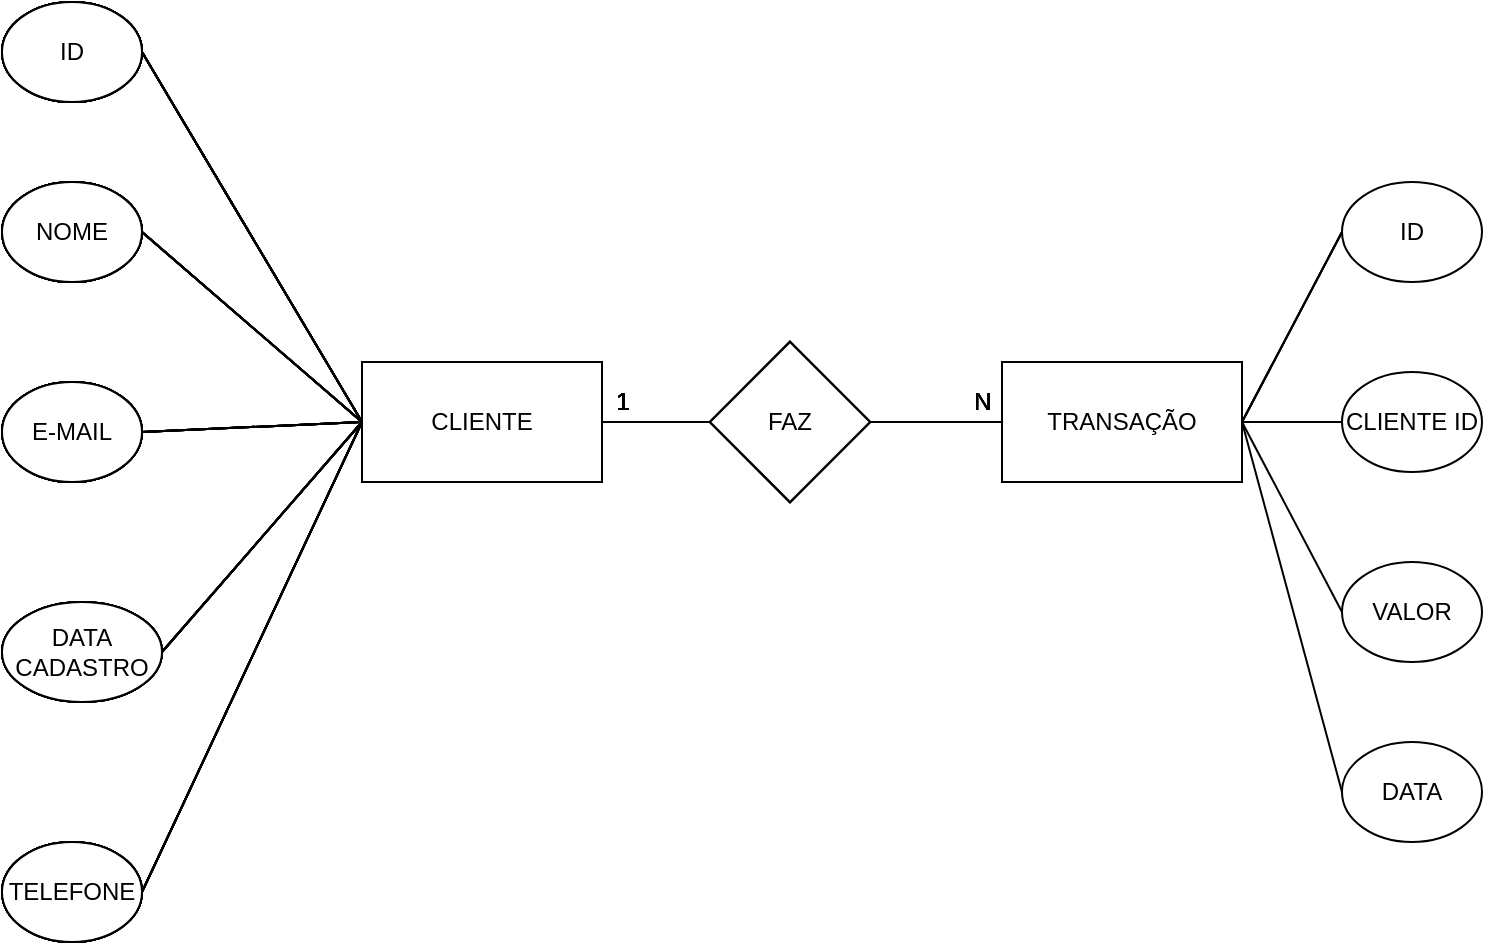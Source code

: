 <mxfile version="16.6.1" type="github">
  <diagram id="RtEZbq_EE42DHRf2AX0F" name="Page-1">
    <mxGraphModel dx="1157" dy="643" grid="1" gridSize="10" guides="1" tooltips="1" connect="1" arrows="1" fold="1" page="1" pageScale="1" pageWidth="827" pageHeight="1169" math="0" shadow="0">
      <root>
        <mxCell id="0" />
        <mxCell id="1" parent="0" />
        <mxCell id="gs70F_TzRpDO0qf4TgTC-1" value="CLIENTE" style="rounded=0;whiteSpace=wrap;html=1;" parent="1" vertex="1">
          <mxGeometry x="224" y="450" width="120" height="60" as="geometry" />
        </mxCell>
        <mxCell id="gs70F_TzRpDO0qf4TgTC-2" value="FAZ" style="rhombus;whiteSpace=wrap;html=1;" parent="1" vertex="1">
          <mxGeometry x="398" y="440" width="80" height="80" as="geometry" />
        </mxCell>
        <mxCell id="gs70F_TzRpDO0qf4TgTC-3" value="TRANSAÇÃO" style="rounded=0;whiteSpace=wrap;html=1;" parent="1" vertex="1">
          <mxGeometry x="544" y="450" width="120" height="60" as="geometry" />
        </mxCell>
        <mxCell id="gs70F_TzRpDO0qf4TgTC-4" value="ID" style="ellipse;whiteSpace=wrap;html=1;" parent="1" vertex="1">
          <mxGeometry x="44" y="270" width="70" height="50" as="geometry" />
        </mxCell>
        <mxCell id="rISgOMHyKzgCzV1_aeJC-1" value="NOME" style="ellipse;whiteSpace=wrap;html=1;" vertex="1" parent="1">
          <mxGeometry x="44" y="360" width="70" height="50" as="geometry" />
        </mxCell>
        <mxCell id="rISgOMHyKzgCzV1_aeJC-2" value="E-MAIL" style="ellipse;whiteSpace=wrap;html=1;" vertex="1" parent="1">
          <mxGeometry x="44" y="460" width="70" height="50" as="geometry" />
        </mxCell>
        <mxCell id="rISgOMHyKzgCzV1_aeJC-3" value="DATA CADASTRO" style="ellipse;whiteSpace=wrap;html=1;" vertex="1" parent="1">
          <mxGeometry x="44" y="570" width="80" height="50" as="geometry" />
        </mxCell>
        <mxCell id="rISgOMHyKzgCzV1_aeJC-4" value="TELEFONE" style="ellipse;whiteSpace=wrap;html=1;" vertex="1" parent="1">
          <mxGeometry x="44" y="690" width="70" height="50" as="geometry" />
        </mxCell>
        <mxCell id="rISgOMHyKzgCzV1_aeJC-5" value="ID" style="ellipse;whiteSpace=wrap;html=1;" vertex="1" parent="1">
          <mxGeometry x="714" y="360" width="70" height="50" as="geometry" />
        </mxCell>
        <mxCell id="rISgOMHyKzgCzV1_aeJC-6" value="CLIENTE ID" style="ellipse;whiteSpace=wrap;html=1;" vertex="1" parent="1">
          <mxGeometry x="714" y="455" width="70" height="50" as="geometry" />
        </mxCell>
        <mxCell id="rISgOMHyKzgCzV1_aeJC-7" value="VALOR" style="ellipse;whiteSpace=wrap;html=1;" vertex="1" parent="1">
          <mxGeometry x="714" y="550" width="70" height="50" as="geometry" />
        </mxCell>
        <mxCell id="rISgOMHyKzgCzV1_aeJC-8" value="DATA" style="ellipse;whiteSpace=wrap;html=1;" vertex="1" parent="1">
          <mxGeometry x="714" y="640" width="70" height="50" as="geometry" />
        </mxCell>
        <mxCell id="rISgOMHyKzgCzV1_aeJC-9" value="" style="endArrow=none;html=1;rounded=0;entryX=0;entryY=0.5;entryDx=0;entryDy=0;exitX=1;exitY=0.5;exitDx=0;exitDy=0;" edge="1" parent="1" source="gs70F_TzRpDO0qf4TgTC-4" target="gs70F_TzRpDO0qf4TgTC-1">
          <mxGeometry width="50" height="50" relative="1" as="geometry">
            <mxPoint x="174" y="400" as="sourcePoint" />
            <mxPoint x="224" y="350" as="targetPoint" />
          </mxGeometry>
        </mxCell>
        <mxCell id="rISgOMHyKzgCzV1_aeJC-10" value="" style="endArrow=none;html=1;rounded=0;exitX=1;exitY=0.5;exitDx=0;exitDy=0;" edge="1" parent="1" source="rISgOMHyKzgCzV1_aeJC-3">
          <mxGeometry width="50" height="50" relative="1" as="geometry">
            <mxPoint x="174" y="530" as="sourcePoint" />
            <mxPoint x="224" y="480" as="targetPoint" />
          </mxGeometry>
        </mxCell>
        <mxCell id="rISgOMHyKzgCzV1_aeJC-11" value="" style="endArrow=none;html=1;rounded=0;exitX=1;exitY=0.5;exitDx=0;exitDy=0;" edge="1" parent="1" source="rISgOMHyKzgCzV1_aeJC-4">
          <mxGeometry width="50" height="50" relative="1" as="geometry">
            <mxPoint x="174" y="530" as="sourcePoint" />
            <mxPoint x="224" y="480" as="targetPoint" />
          </mxGeometry>
        </mxCell>
        <mxCell id="rISgOMHyKzgCzV1_aeJC-12" value="" style="endArrow=none;html=1;rounded=0;exitX=1;exitY=0.5;exitDx=0;exitDy=0;entryX=0;entryY=0.5;entryDx=0;entryDy=0;" edge="1" parent="1" source="gs70F_TzRpDO0qf4TgTC-1" target="gs70F_TzRpDO0qf4TgTC-2">
          <mxGeometry width="50" height="50" relative="1" as="geometry">
            <mxPoint x="374" y="580" as="sourcePoint" />
            <mxPoint x="424" y="530" as="targetPoint" />
          </mxGeometry>
        </mxCell>
        <mxCell id="rISgOMHyKzgCzV1_aeJC-13" value="" style="endArrow=none;html=1;rounded=0;exitX=1;exitY=0.5;exitDx=0;exitDy=0;" edge="1" parent="1" source="rISgOMHyKzgCzV1_aeJC-1">
          <mxGeometry width="50" height="50" relative="1" as="geometry">
            <mxPoint x="124" y="450" as="sourcePoint" />
            <mxPoint x="224" y="480" as="targetPoint" />
          </mxGeometry>
        </mxCell>
        <mxCell id="rISgOMHyKzgCzV1_aeJC-14" value="" style="endArrow=none;html=1;rounded=0;exitX=1;exitY=0.5;exitDx=0;exitDy=0;" edge="1" parent="1" source="rISgOMHyKzgCzV1_aeJC-2">
          <mxGeometry width="50" height="50" relative="1" as="geometry">
            <mxPoint x="124" y="520" as="sourcePoint" />
            <mxPoint x="224" y="480" as="targetPoint" />
          </mxGeometry>
        </mxCell>
        <mxCell id="rISgOMHyKzgCzV1_aeJC-15" value="" style="endArrow=none;html=1;rounded=0;entryX=0;entryY=0.5;entryDx=0;entryDy=0;" edge="1" parent="1" source="gs70F_TzRpDO0qf4TgTC-2" target="gs70F_TzRpDO0qf4TgTC-3">
          <mxGeometry width="50" height="50" relative="1" as="geometry">
            <mxPoint x="478" y="570" as="sourcePoint" />
            <mxPoint x="528" y="520" as="targetPoint" />
          </mxGeometry>
        </mxCell>
        <mxCell id="rISgOMHyKzgCzV1_aeJC-16" value="" style="endArrow=none;html=1;rounded=0;entryX=0;entryY=0.5;entryDx=0;entryDy=0;exitX=1;exitY=0.5;exitDx=0;exitDy=0;" edge="1" parent="1" source="gs70F_TzRpDO0qf4TgTC-3" target="rISgOMHyKzgCzV1_aeJC-7">
          <mxGeometry width="50" height="50" relative="1" as="geometry">
            <mxPoint x="624" y="600" as="sourcePoint" />
            <mxPoint x="674" y="550" as="targetPoint" />
          </mxGeometry>
        </mxCell>
        <mxCell id="rISgOMHyKzgCzV1_aeJC-17" value="" style="endArrow=none;html=1;rounded=0;entryX=0;entryY=0.5;entryDx=0;entryDy=0;exitX=1;exitY=0.5;exitDx=0;exitDy=0;" edge="1" parent="1" source="gs70F_TzRpDO0qf4TgTC-3" target="rISgOMHyKzgCzV1_aeJC-8">
          <mxGeometry width="50" height="50" relative="1" as="geometry">
            <mxPoint x="614" y="610" as="sourcePoint" />
            <mxPoint x="664" y="560" as="targetPoint" />
          </mxGeometry>
        </mxCell>
        <mxCell id="rISgOMHyKzgCzV1_aeJC-18" value="" style="endArrow=none;html=1;rounded=0;entryX=0;entryY=0.5;entryDx=0;entryDy=0;" edge="1" parent="1" target="rISgOMHyKzgCzV1_aeJC-5">
          <mxGeometry width="50" height="50" relative="1" as="geometry">
            <mxPoint x="664" y="480" as="sourcePoint" />
            <mxPoint x="694" y="380" as="targetPoint" />
          </mxGeometry>
        </mxCell>
        <mxCell id="rISgOMHyKzgCzV1_aeJC-19" value="" style="endArrow=none;html=1;rounded=0;entryX=0;entryY=0.5;entryDx=0;entryDy=0;exitX=1;exitY=0.5;exitDx=0;exitDy=0;" edge="1" parent="1" source="gs70F_TzRpDO0qf4TgTC-3" target="rISgOMHyKzgCzV1_aeJC-6">
          <mxGeometry width="50" height="50" relative="1" as="geometry">
            <mxPoint x="594" y="610" as="sourcePoint" />
            <mxPoint x="644" y="560" as="targetPoint" />
          </mxGeometry>
        </mxCell>
        <mxCell id="rISgOMHyKzgCzV1_aeJC-20" value="1" style="text;html=1;align=center;verticalAlign=middle;resizable=0;points=[];autosize=1;strokeColor=none;fillColor=none;" vertex="1" parent="1">
          <mxGeometry x="344" y="460" width="20" height="20" as="geometry" />
        </mxCell>
        <mxCell id="rISgOMHyKzgCzV1_aeJC-21" value="N" style="text;html=1;align=center;verticalAlign=middle;resizable=0;points=[];autosize=1;strokeColor=none;fillColor=none;" vertex="1" parent="1">
          <mxGeometry x="524" y="460" width="20" height="20" as="geometry" />
        </mxCell>
        <mxCell id="rISgOMHyKzgCzV1_aeJC-22" value="ID" style="ellipse;whiteSpace=wrap;html=1;" vertex="1" parent="1">
          <mxGeometry x="44" y="270" width="70" height="50" as="geometry" />
        </mxCell>
        <mxCell id="rISgOMHyKzgCzV1_aeJC-23" value="" style="endArrow=none;html=1;rounded=0;entryX=0;entryY=0.5;entryDx=0;entryDy=0;exitX=1;exitY=0.5;exitDx=0;exitDy=0;" edge="1" source="rISgOMHyKzgCzV1_aeJC-22" parent="1">
          <mxGeometry width="50" height="50" relative="1" as="geometry">
            <mxPoint x="174" y="400" as="sourcePoint" />
            <mxPoint x="224" y="480" as="targetPoint" />
          </mxGeometry>
        </mxCell>
        <mxCell id="rISgOMHyKzgCzV1_aeJC-24" value="ID" style="ellipse;whiteSpace=wrap;html=1;" vertex="1" parent="1">
          <mxGeometry x="44" y="270" width="70" height="50" as="geometry" />
        </mxCell>
        <mxCell id="rISgOMHyKzgCzV1_aeJC-25" value="" style="endArrow=none;html=1;rounded=0;entryX=0;entryY=0.5;entryDx=0;entryDy=0;exitX=1;exitY=0.5;exitDx=0;exitDy=0;" edge="1" source="rISgOMHyKzgCzV1_aeJC-24" parent="1">
          <mxGeometry width="50" height="50" relative="1" as="geometry">
            <mxPoint x="174" y="400" as="sourcePoint" />
            <mxPoint x="224" y="480" as="targetPoint" />
          </mxGeometry>
        </mxCell>
        <mxCell id="rISgOMHyKzgCzV1_aeJC-26" value="E-MAIL" style="ellipse;whiteSpace=wrap;html=1;" vertex="1" parent="1">
          <mxGeometry x="44" y="460" width="70" height="50" as="geometry" />
        </mxCell>
        <mxCell id="rISgOMHyKzgCzV1_aeJC-27" value="NOME" style="ellipse;whiteSpace=wrap;html=1;" vertex="1" parent="1">
          <mxGeometry x="44" y="360" width="70" height="50" as="geometry" />
        </mxCell>
        <mxCell id="rISgOMHyKzgCzV1_aeJC-28" value="" style="endArrow=none;html=1;rounded=0;exitX=1;exitY=0.5;exitDx=0;exitDy=0;" edge="1" source="rISgOMHyKzgCzV1_aeJC-27" parent="1">
          <mxGeometry width="50" height="50" relative="1" as="geometry">
            <mxPoint x="124" y="450" as="sourcePoint" />
            <mxPoint x="224" y="480" as="targetPoint" />
          </mxGeometry>
        </mxCell>
        <mxCell id="rISgOMHyKzgCzV1_aeJC-29" value="ID" style="ellipse;whiteSpace=wrap;html=1;" vertex="1" parent="1">
          <mxGeometry x="44" y="270" width="70" height="50" as="geometry" />
        </mxCell>
        <mxCell id="rISgOMHyKzgCzV1_aeJC-30" value="" style="endArrow=none;html=1;rounded=0;entryX=0;entryY=0.5;entryDx=0;entryDy=0;exitX=1;exitY=0.5;exitDx=0;exitDy=0;" edge="1" source="rISgOMHyKzgCzV1_aeJC-29" parent="1">
          <mxGeometry width="50" height="50" relative="1" as="geometry">
            <mxPoint x="174" y="400" as="sourcePoint" />
            <mxPoint x="224" y="480" as="targetPoint" />
          </mxGeometry>
        </mxCell>
        <mxCell id="rISgOMHyKzgCzV1_aeJC-31" value="E-MAIL" style="ellipse;whiteSpace=wrap;html=1;" vertex="1" parent="1">
          <mxGeometry x="44" y="460" width="70" height="50" as="geometry" />
        </mxCell>
        <mxCell id="rISgOMHyKzgCzV1_aeJC-32" value="NOME" style="ellipse;whiteSpace=wrap;html=1;" vertex="1" parent="1">
          <mxGeometry x="44" y="360" width="70" height="50" as="geometry" />
        </mxCell>
        <mxCell id="rISgOMHyKzgCzV1_aeJC-33" value="" style="endArrow=none;html=1;rounded=0;exitX=1;exitY=0.5;exitDx=0;exitDy=0;" edge="1" source="rISgOMHyKzgCzV1_aeJC-32" parent="1">
          <mxGeometry width="50" height="50" relative="1" as="geometry">
            <mxPoint x="124" y="450" as="sourcePoint" />
            <mxPoint x="224" y="480" as="targetPoint" />
          </mxGeometry>
        </mxCell>
        <mxCell id="rISgOMHyKzgCzV1_aeJC-34" value="" style="endArrow=none;html=1;rounded=0;exitX=1;exitY=0.5;exitDx=0;exitDy=0;" edge="1" parent="1">
          <mxGeometry width="50" height="50" relative="1" as="geometry">
            <mxPoint x="114" y="485" as="sourcePoint" />
            <mxPoint x="224" y="480" as="targetPoint" />
          </mxGeometry>
        </mxCell>
        <mxCell id="rISgOMHyKzgCzV1_aeJC-35" value="" style="endArrow=none;html=1;rounded=0;exitX=1;exitY=0.5;exitDx=0;exitDy=0;" edge="1" source="rISgOMHyKzgCzV1_aeJC-37" parent="1">
          <mxGeometry width="50" height="50" relative="1" as="geometry">
            <mxPoint x="174" y="530" as="sourcePoint" />
            <mxPoint x="224" y="480" as="targetPoint" />
          </mxGeometry>
        </mxCell>
        <mxCell id="rISgOMHyKzgCzV1_aeJC-36" value="" style="endArrow=none;html=1;rounded=0;exitX=1;exitY=0.5;exitDx=0;exitDy=0;" edge="1" source="rISgOMHyKzgCzV1_aeJC-38" parent="1">
          <mxGeometry width="50" height="50" relative="1" as="geometry">
            <mxPoint x="174" y="530" as="sourcePoint" />
            <mxPoint x="224" y="480" as="targetPoint" />
          </mxGeometry>
        </mxCell>
        <mxCell id="rISgOMHyKzgCzV1_aeJC-37" value="DATA CADASTRO" style="ellipse;whiteSpace=wrap;html=1;" vertex="1" parent="1">
          <mxGeometry x="44" y="570" width="80" height="50" as="geometry" />
        </mxCell>
        <mxCell id="rISgOMHyKzgCzV1_aeJC-38" value="TELEFONE" style="ellipse;whiteSpace=wrap;html=1;" vertex="1" parent="1">
          <mxGeometry x="44" y="690" width="70" height="50" as="geometry" />
        </mxCell>
        <mxCell id="rISgOMHyKzgCzV1_aeJC-39" value="CLIENTE" style="rounded=0;whiteSpace=wrap;html=1;" vertex="1" parent="1">
          <mxGeometry x="224" y="450" width="120" height="60" as="geometry" />
        </mxCell>
        <mxCell id="rISgOMHyKzgCzV1_aeJC-40" value="1" style="text;html=1;align=center;verticalAlign=middle;resizable=0;points=[];autosize=1;strokeColor=none;fillColor=none;" vertex="1" parent="1">
          <mxGeometry x="344" y="460" width="20" height="20" as="geometry" />
        </mxCell>
        <mxCell id="rISgOMHyKzgCzV1_aeJC-41" value="" style="endArrow=none;html=1;rounded=0;exitX=1;exitY=0.5;exitDx=0;exitDy=0;entryX=0;entryY=0.5;entryDx=0;entryDy=0;" edge="1" source="rISgOMHyKzgCzV1_aeJC-39" target="rISgOMHyKzgCzV1_aeJC-42" parent="1">
          <mxGeometry width="50" height="50" relative="1" as="geometry">
            <mxPoint x="374" y="580" as="sourcePoint" />
            <mxPoint x="424" y="530" as="targetPoint" />
          </mxGeometry>
        </mxCell>
        <mxCell id="rISgOMHyKzgCzV1_aeJC-42" value="FAZ" style="rhombus;whiteSpace=wrap;html=1;" vertex="1" parent="1">
          <mxGeometry x="398" y="440" width="80" height="80" as="geometry" />
        </mxCell>
        <mxCell id="rISgOMHyKzgCzV1_aeJC-43" value="ID" style="ellipse;whiteSpace=wrap;html=1;" vertex="1" parent="1">
          <mxGeometry x="44" y="270" width="70" height="50" as="geometry" />
        </mxCell>
        <mxCell id="rISgOMHyKzgCzV1_aeJC-44" value="" style="endArrow=none;html=1;rounded=0;entryX=0;entryY=0.5;entryDx=0;entryDy=0;exitX=1;exitY=0.5;exitDx=0;exitDy=0;" edge="1" source="rISgOMHyKzgCzV1_aeJC-43" parent="1">
          <mxGeometry width="50" height="50" relative="1" as="geometry">
            <mxPoint x="174" y="400" as="sourcePoint" />
            <mxPoint x="224" y="480" as="targetPoint" />
          </mxGeometry>
        </mxCell>
        <mxCell id="rISgOMHyKzgCzV1_aeJC-45" value="E-MAIL" style="ellipse;whiteSpace=wrap;html=1;" vertex="1" parent="1">
          <mxGeometry x="44" y="460" width="70" height="50" as="geometry" />
        </mxCell>
        <mxCell id="rISgOMHyKzgCzV1_aeJC-46" value="NOME" style="ellipse;whiteSpace=wrap;html=1;" vertex="1" parent="1">
          <mxGeometry x="44" y="360" width="70" height="50" as="geometry" />
        </mxCell>
        <mxCell id="rISgOMHyKzgCzV1_aeJC-47" value="" style="endArrow=none;html=1;rounded=0;exitX=1;exitY=0.5;exitDx=0;exitDy=0;" edge="1" source="rISgOMHyKzgCzV1_aeJC-46" parent="1">
          <mxGeometry width="50" height="50" relative="1" as="geometry">
            <mxPoint x="124" y="450" as="sourcePoint" />
            <mxPoint x="224" y="480" as="targetPoint" />
          </mxGeometry>
        </mxCell>
        <mxCell id="rISgOMHyKzgCzV1_aeJC-48" value="" style="endArrow=none;html=1;rounded=0;exitX=1;exitY=0.5;exitDx=0;exitDy=0;" edge="1" parent="1">
          <mxGeometry width="50" height="50" relative="1" as="geometry">
            <mxPoint x="114" y="485" as="sourcePoint" />
            <mxPoint x="224" y="480" as="targetPoint" />
          </mxGeometry>
        </mxCell>
        <mxCell id="rISgOMHyKzgCzV1_aeJC-49" value="" style="endArrow=none;html=1;rounded=0;exitX=1;exitY=0.5;exitDx=0;exitDy=0;" edge="1" source="rISgOMHyKzgCzV1_aeJC-51" parent="1">
          <mxGeometry width="50" height="50" relative="1" as="geometry">
            <mxPoint x="174" y="530" as="sourcePoint" />
            <mxPoint x="224" y="480" as="targetPoint" />
          </mxGeometry>
        </mxCell>
        <mxCell id="rISgOMHyKzgCzV1_aeJC-50" value="" style="endArrow=none;html=1;rounded=0;exitX=1;exitY=0.5;exitDx=0;exitDy=0;" edge="1" source="rISgOMHyKzgCzV1_aeJC-52" parent="1">
          <mxGeometry width="50" height="50" relative="1" as="geometry">
            <mxPoint x="174" y="530" as="sourcePoint" />
            <mxPoint x="224" y="480" as="targetPoint" />
          </mxGeometry>
        </mxCell>
        <mxCell id="rISgOMHyKzgCzV1_aeJC-51" value="DATA CADASTRO" style="ellipse;whiteSpace=wrap;html=1;" vertex="1" parent="1">
          <mxGeometry x="44" y="570" width="80" height="50" as="geometry" />
        </mxCell>
        <mxCell id="rISgOMHyKzgCzV1_aeJC-52" value="TELEFONE" style="ellipse;whiteSpace=wrap;html=1;" vertex="1" parent="1">
          <mxGeometry x="44" y="690" width="70" height="50" as="geometry" />
        </mxCell>
        <mxCell id="rISgOMHyKzgCzV1_aeJC-53" value="CLIENTE" style="rounded=0;whiteSpace=wrap;html=1;" vertex="1" parent="1">
          <mxGeometry x="224" y="450" width="120" height="60" as="geometry" />
        </mxCell>
        <mxCell id="rISgOMHyKzgCzV1_aeJC-54" value="1" style="text;html=1;align=center;verticalAlign=middle;resizable=0;points=[];autosize=1;strokeColor=none;fillColor=none;" vertex="1" parent="1">
          <mxGeometry x="344" y="460" width="20" height="20" as="geometry" />
        </mxCell>
        <mxCell id="rISgOMHyKzgCzV1_aeJC-55" value="" style="endArrow=none;html=1;rounded=0;exitX=1;exitY=0.5;exitDx=0;exitDy=0;entryX=0;entryY=0.5;entryDx=0;entryDy=0;" edge="1" source="rISgOMHyKzgCzV1_aeJC-53" target="rISgOMHyKzgCzV1_aeJC-56" parent="1">
          <mxGeometry width="50" height="50" relative="1" as="geometry">
            <mxPoint x="374" y="580" as="sourcePoint" />
            <mxPoint x="424" y="530" as="targetPoint" />
          </mxGeometry>
        </mxCell>
        <mxCell id="rISgOMHyKzgCzV1_aeJC-56" value="FAZ" style="rhombus;whiteSpace=wrap;html=1;" vertex="1" parent="1">
          <mxGeometry x="398" y="440" width="80" height="80" as="geometry" />
        </mxCell>
        <mxCell id="rISgOMHyKzgCzV1_aeJC-57" value="ID" style="ellipse;whiteSpace=wrap;html=1;" vertex="1" parent="1">
          <mxGeometry x="44" y="270" width="70" height="50" as="geometry" />
        </mxCell>
        <mxCell id="rISgOMHyKzgCzV1_aeJC-58" value="" style="endArrow=none;html=1;rounded=0;entryX=0;entryY=0.5;entryDx=0;entryDy=0;exitX=1;exitY=0.5;exitDx=0;exitDy=0;" edge="1" source="rISgOMHyKzgCzV1_aeJC-57" parent="1">
          <mxGeometry width="50" height="50" relative="1" as="geometry">
            <mxPoint x="174" y="400" as="sourcePoint" />
            <mxPoint x="224" y="480" as="targetPoint" />
          </mxGeometry>
        </mxCell>
        <mxCell id="rISgOMHyKzgCzV1_aeJC-59" value="E-MAIL" style="ellipse;whiteSpace=wrap;html=1;" vertex="1" parent="1">
          <mxGeometry x="44" y="460" width="70" height="50" as="geometry" />
        </mxCell>
        <mxCell id="rISgOMHyKzgCzV1_aeJC-60" value="NOME" style="ellipse;whiteSpace=wrap;html=1;" vertex="1" parent="1">
          <mxGeometry x="44" y="360" width="70" height="50" as="geometry" />
        </mxCell>
        <mxCell id="rISgOMHyKzgCzV1_aeJC-61" value="" style="endArrow=none;html=1;rounded=0;exitX=1;exitY=0.5;exitDx=0;exitDy=0;" edge="1" source="rISgOMHyKzgCzV1_aeJC-60" parent="1">
          <mxGeometry width="50" height="50" relative="1" as="geometry">
            <mxPoint x="124" y="450" as="sourcePoint" />
            <mxPoint x="224" y="480" as="targetPoint" />
          </mxGeometry>
        </mxCell>
        <mxCell id="rISgOMHyKzgCzV1_aeJC-62" value="" style="endArrow=none;html=1;rounded=0;exitX=1;exitY=0.5;exitDx=0;exitDy=0;" edge="1" parent="1">
          <mxGeometry width="50" height="50" relative="1" as="geometry">
            <mxPoint x="114" y="485" as="sourcePoint" />
            <mxPoint x="224" y="480" as="targetPoint" />
          </mxGeometry>
        </mxCell>
        <mxCell id="rISgOMHyKzgCzV1_aeJC-63" value="" style="endArrow=none;html=1;rounded=0;exitX=1;exitY=0.5;exitDx=0;exitDy=0;" edge="1" source="rISgOMHyKzgCzV1_aeJC-65" parent="1">
          <mxGeometry width="50" height="50" relative="1" as="geometry">
            <mxPoint x="174" y="530" as="sourcePoint" />
            <mxPoint x="224" y="480" as="targetPoint" />
          </mxGeometry>
        </mxCell>
        <mxCell id="rISgOMHyKzgCzV1_aeJC-64" value="" style="endArrow=none;html=1;rounded=0;exitX=1;exitY=0.5;exitDx=0;exitDy=0;" edge="1" source="rISgOMHyKzgCzV1_aeJC-66" parent="1">
          <mxGeometry width="50" height="50" relative="1" as="geometry">
            <mxPoint x="174" y="530" as="sourcePoint" />
            <mxPoint x="224" y="480" as="targetPoint" />
          </mxGeometry>
        </mxCell>
        <mxCell id="rISgOMHyKzgCzV1_aeJC-65" value="DATA CADASTRO" style="ellipse;whiteSpace=wrap;html=1;" vertex="1" parent="1">
          <mxGeometry x="44" y="570" width="80" height="50" as="geometry" />
        </mxCell>
        <mxCell id="rISgOMHyKzgCzV1_aeJC-66" value="TELEFONE" style="ellipse;whiteSpace=wrap;html=1;" vertex="1" parent="1">
          <mxGeometry x="44" y="690" width="70" height="50" as="geometry" />
        </mxCell>
        <mxCell id="rISgOMHyKzgCzV1_aeJC-67" value="CLIENTE" style="rounded=0;whiteSpace=wrap;html=1;" vertex="1" parent="1">
          <mxGeometry x="224" y="450" width="120" height="60" as="geometry" />
        </mxCell>
        <mxCell id="rISgOMHyKzgCzV1_aeJC-68" value="1" style="text;html=1;align=center;verticalAlign=middle;resizable=0;points=[];autosize=1;strokeColor=none;fillColor=none;" vertex="1" parent="1">
          <mxGeometry x="344" y="460" width="20" height="20" as="geometry" />
        </mxCell>
        <mxCell id="rISgOMHyKzgCzV1_aeJC-69" value="" style="endArrow=none;html=1;rounded=0;exitX=1;exitY=0.5;exitDx=0;exitDy=0;entryX=0;entryY=0.5;entryDx=0;entryDy=0;" edge="1" source="rISgOMHyKzgCzV1_aeJC-67" target="rISgOMHyKzgCzV1_aeJC-70" parent="1">
          <mxGeometry width="50" height="50" relative="1" as="geometry">
            <mxPoint x="374" y="580" as="sourcePoint" />
            <mxPoint x="424" y="530" as="targetPoint" />
          </mxGeometry>
        </mxCell>
        <mxCell id="rISgOMHyKzgCzV1_aeJC-70" value="FAZ" style="rhombus;whiteSpace=wrap;html=1;" vertex="1" parent="1">
          <mxGeometry x="398" y="440" width="80" height="80" as="geometry" />
        </mxCell>
        <mxCell id="rISgOMHyKzgCzV1_aeJC-71" value="N" style="text;html=1;align=center;verticalAlign=middle;resizable=0;points=[];autosize=1;strokeColor=none;fillColor=none;" vertex="1" parent="1">
          <mxGeometry x="524" y="460" width="20" height="20" as="geometry" />
        </mxCell>
        <mxCell id="rISgOMHyKzgCzV1_aeJC-72" value="" style="endArrow=none;html=1;rounded=0;entryX=0;entryY=0.5;entryDx=0;entryDy=0;" edge="1" parent="1">
          <mxGeometry width="50" height="50" relative="1" as="geometry">
            <mxPoint x="478" y="480" as="sourcePoint" />
            <mxPoint x="544" y="480" as="targetPoint" />
          </mxGeometry>
        </mxCell>
        <mxCell id="rISgOMHyKzgCzV1_aeJC-73" value="ID" style="ellipse;whiteSpace=wrap;html=1;" vertex="1" parent="1">
          <mxGeometry x="44" y="270" width="70" height="50" as="geometry" />
        </mxCell>
        <mxCell id="rISgOMHyKzgCzV1_aeJC-74" value="" style="endArrow=none;html=1;rounded=0;entryX=0;entryY=0.5;entryDx=0;entryDy=0;exitX=1;exitY=0.5;exitDx=0;exitDy=0;" edge="1" source="rISgOMHyKzgCzV1_aeJC-73" parent="1">
          <mxGeometry width="50" height="50" relative="1" as="geometry">
            <mxPoint x="174" y="400" as="sourcePoint" />
            <mxPoint x="224" y="480" as="targetPoint" />
          </mxGeometry>
        </mxCell>
        <mxCell id="rISgOMHyKzgCzV1_aeJC-75" value="E-MAIL" style="ellipse;whiteSpace=wrap;html=1;" vertex="1" parent="1">
          <mxGeometry x="44" y="460" width="70" height="50" as="geometry" />
        </mxCell>
        <mxCell id="rISgOMHyKzgCzV1_aeJC-76" value="NOME" style="ellipse;whiteSpace=wrap;html=1;" vertex="1" parent="1">
          <mxGeometry x="44" y="360" width="70" height="50" as="geometry" />
        </mxCell>
        <mxCell id="rISgOMHyKzgCzV1_aeJC-77" value="" style="endArrow=none;html=1;rounded=0;exitX=1;exitY=0.5;exitDx=0;exitDy=0;" edge="1" source="rISgOMHyKzgCzV1_aeJC-76" parent="1">
          <mxGeometry width="50" height="50" relative="1" as="geometry">
            <mxPoint x="124" y="450" as="sourcePoint" />
            <mxPoint x="224" y="480" as="targetPoint" />
          </mxGeometry>
        </mxCell>
        <mxCell id="rISgOMHyKzgCzV1_aeJC-78" value="" style="endArrow=none;html=1;rounded=0;exitX=1;exitY=0.5;exitDx=0;exitDy=0;" edge="1" parent="1">
          <mxGeometry width="50" height="50" relative="1" as="geometry">
            <mxPoint x="114" y="485" as="sourcePoint" />
            <mxPoint x="224" y="480" as="targetPoint" />
          </mxGeometry>
        </mxCell>
        <mxCell id="rISgOMHyKzgCzV1_aeJC-79" value="" style="endArrow=none;html=1;rounded=0;exitX=1;exitY=0.5;exitDx=0;exitDy=0;" edge="1" source="rISgOMHyKzgCzV1_aeJC-81" parent="1">
          <mxGeometry width="50" height="50" relative="1" as="geometry">
            <mxPoint x="174" y="530" as="sourcePoint" />
            <mxPoint x="224" y="480" as="targetPoint" />
          </mxGeometry>
        </mxCell>
        <mxCell id="rISgOMHyKzgCzV1_aeJC-80" value="" style="endArrow=none;html=1;rounded=0;exitX=1;exitY=0.5;exitDx=0;exitDy=0;" edge="1" source="rISgOMHyKzgCzV1_aeJC-82" parent="1">
          <mxGeometry width="50" height="50" relative="1" as="geometry">
            <mxPoint x="174" y="530" as="sourcePoint" />
            <mxPoint x="224" y="480" as="targetPoint" />
          </mxGeometry>
        </mxCell>
        <mxCell id="rISgOMHyKzgCzV1_aeJC-81" value="DATA CADASTRO" style="ellipse;whiteSpace=wrap;html=1;" vertex="1" parent="1">
          <mxGeometry x="44" y="570" width="80" height="50" as="geometry" />
        </mxCell>
        <mxCell id="rISgOMHyKzgCzV1_aeJC-82" value="TELEFONE" style="ellipse;whiteSpace=wrap;html=1;" vertex="1" parent="1">
          <mxGeometry x="44" y="690" width="70" height="50" as="geometry" />
        </mxCell>
        <mxCell id="rISgOMHyKzgCzV1_aeJC-83" value="CLIENTE" style="rounded=0;whiteSpace=wrap;html=1;" vertex="1" parent="1">
          <mxGeometry x="224" y="450" width="120" height="60" as="geometry" />
        </mxCell>
        <mxCell id="rISgOMHyKzgCzV1_aeJC-84" value="1" style="text;html=1;align=center;verticalAlign=middle;resizable=0;points=[];autosize=1;strokeColor=none;fillColor=none;" vertex="1" parent="1">
          <mxGeometry x="344" y="460" width="20" height="20" as="geometry" />
        </mxCell>
        <mxCell id="rISgOMHyKzgCzV1_aeJC-85" value="" style="endArrow=none;html=1;rounded=0;exitX=1;exitY=0.5;exitDx=0;exitDy=0;entryX=0;entryY=0.5;entryDx=0;entryDy=0;" edge="1" source="rISgOMHyKzgCzV1_aeJC-83" target="rISgOMHyKzgCzV1_aeJC-86" parent="1">
          <mxGeometry width="50" height="50" relative="1" as="geometry">
            <mxPoint x="374" y="580" as="sourcePoint" />
            <mxPoint x="424" y="530" as="targetPoint" />
          </mxGeometry>
        </mxCell>
        <mxCell id="rISgOMHyKzgCzV1_aeJC-86" value="FAZ" style="rhombus;whiteSpace=wrap;html=1;" vertex="1" parent="1">
          <mxGeometry x="398" y="440" width="80" height="80" as="geometry" />
        </mxCell>
        <mxCell id="rISgOMHyKzgCzV1_aeJC-87" value="N" style="text;html=1;align=center;verticalAlign=middle;resizable=0;points=[];autosize=1;strokeColor=none;fillColor=none;" vertex="1" parent="1">
          <mxGeometry x="524" y="460" width="20" height="20" as="geometry" />
        </mxCell>
        <mxCell id="rISgOMHyKzgCzV1_aeJC-88" value="" style="endArrow=none;html=1;rounded=0;entryX=0;entryY=0.5;entryDx=0;entryDy=0;" edge="1" parent="1">
          <mxGeometry width="50" height="50" relative="1" as="geometry">
            <mxPoint x="478" y="480" as="sourcePoint" />
            <mxPoint x="544" y="480" as="targetPoint" />
          </mxGeometry>
        </mxCell>
        <mxCell id="rISgOMHyKzgCzV1_aeJC-89" value="TRANSAÇÃO" style="rounded=0;whiteSpace=wrap;html=1;" vertex="1" parent="1">
          <mxGeometry x="544" y="450" width="120" height="60" as="geometry" />
        </mxCell>
        <mxCell id="rISgOMHyKzgCzV1_aeJC-90" value="ID" style="ellipse;whiteSpace=wrap;html=1;" vertex="1" parent="1">
          <mxGeometry x="44" y="270" width="70" height="50" as="geometry" />
        </mxCell>
        <mxCell id="rISgOMHyKzgCzV1_aeJC-91" value="" style="endArrow=none;html=1;rounded=0;entryX=0;entryY=0.5;entryDx=0;entryDy=0;exitX=1;exitY=0.5;exitDx=0;exitDy=0;" edge="1" source="rISgOMHyKzgCzV1_aeJC-90" parent="1">
          <mxGeometry width="50" height="50" relative="1" as="geometry">
            <mxPoint x="174" y="400" as="sourcePoint" />
            <mxPoint x="224" y="480" as="targetPoint" />
          </mxGeometry>
        </mxCell>
        <mxCell id="rISgOMHyKzgCzV1_aeJC-92" value="E-MAIL" style="ellipse;whiteSpace=wrap;html=1;" vertex="1" parent="1">
          <mxGeometry x="44" y="460" width="70" height="50" as="geometry" />
        </mxCell>
        <mxCell id="rISgOMHyKzgCzV1_aeJC-93" value="NOME" style="ellipse;whiteSpace=wrap;html=1;" vertex="1" parent="1">
          <mxGeometry x="44" y="360" width="70" height="50" as="geometry" />
        </mxCell>
        <mxCell id="rISgOMHyKzgCzV1_aeJC-94" value="" style="endArrow=none;html=1;rounded=0;exitX=1;exitY=0.5;exitDx=0;exitDy=0;" edge="1" source="rISgOMHyKzgCzV1_aeJC-93" parent="1">
          <mxGeometry width="50" height="50" relative="1" as="geometry">
            <mxPoint x="124" y="450" as="sourcePoint" />
            <mxPoint x="224" y="480" as="targetPoint" />
          </mxGeometry>
        </mxCell>
        <mxCell id="rISgOMHyKzgCzV1_aeJC-95" value="" style="endArrow=none;html=1;rounded=0;exitX=1;exitY=0.5;exitDx=0;exitDy=0;" edge="1" parent="1">
          <mxGeometry width="50" height="50" relative="1" as="geometry">
            <mxPoint x="114" y="485" as="sourcePoint" />
            <mxPoint x="224" y="480" as="targetPoint" />
          </mxGeometry>
        </mxCell>
        <mxCell id="rISgOMHyKzgCzV1_aeJC-96" value="" style="endArrow=none;html=1;rounded=0;exitX=1;exitY=0.5;exitDx=0;exitDy=0;" edge="1" source="rISgOMHyKzgCzV1_aeJC-98" parent="1">
          <mxGeometry width="50" height="50" relative="1" as="geometry">
            <mxPoint x="174" y="530" as="sourcePoint" />
            <mxPoint x="224" y="480" as="targetPoint" />
          </mxGeometry>
        </mxCell>
        <mxCell id="rISgOMHyKzgCzV1_aeJC-97" value="" style="endArrow=none;html=1;rounded=0;exitX=1;exitY=0.5;exitDx=0;exitDy=0;" edge="1" source="rISgOMHyKzgCzV1_aeJC-99" parent="1">
          <mxGeometry width="50" height="50" relative="1" as="geometry">
            <mxPoint x="174" y="530" as="sourcePoint" />
            <mxPoint x="224" y="480" as="targetPoint" />
          </mxGeometry>
        </mxCell>
        <mxCell id="rISgOMHyKzgCzV1_aeJC-98" value="DATA CADASTRO" style="ellipse;whiteSpace=wrap;html=1;" vertex="1" parent="1">
          <mxGeometry x="44" y="570" width="80" height="50" as="geometry" />
        </mxCell>
        <mxCell id="rISgOMHyKzgCzV1_aeJC-99" value="TELEFONE" style="ellipse;whiteSpace=wrap;html=1;" vertex="1" parent="1">
          <mxGeometry x="44" y="690" width="70" height="50" as="geometry" />
        </mxCell>
        <mxCell id="rISgOMHyKzgCzV1_aeJC-100" value="CLIENTE" style="rounded=0;whiteSpace=wrap;html=1;" vertex="1" parent="1">
          <mxGeometry x="224" y="450" width="120" height="60" as="geometry" />
        </mxCell>
        <mxCell id="rISgOMHyKzgCzV1_aeJC-101" value="1" style="text;html=1;align=center;verticalAlign=middle;resizable=0;points=[];autosize=1;strokeColor=none;fillColor=none;" vertex="1" parent="1">
          <mxGeometry x="344" y="460" width="20" height="20" as="geometry" />
        </mxCell>
        <mxCell id="rISgOMHyKzgCzV1_aeJC-102" value="" style="endArrow=none;html=1;rounded=0;exitX=1;exitY=0.5;exitDx=0;exitDy=0;entryX=0;entryY=0.5;entryDx=0;entryDy=0;" edge="1" source="rISgOMHyKzgCzV1_aeJC-100" target="rISgOMHyKzgCzV1_aeJC-103" parent="1">
          <mxGeometry width="50" height="50" relative="1" as="geometry">
            <mxPoint x="374" y="580" as="sourcePoint" />
            <mxPoint x="424" y="530" as="targetPoint" />
          </mxGeometry>
        </mxCell>
        <mxCell id="rISgOMHyKzgCzV1_aeJC-103" value="FAZ" style="rhombus;whiteSpace=wrap;html=1;" vertex="1" parent="1">
          <mxGeometry x="398" y="440" width="80" height="80" as="geometry" />
        </mxCell>
        <mxCell id="rISgOMHyKzgCzV1_aeJC-104" value="N" style="text;html=1;align=center;verticalAlign=middle;resizable=0;points=[];autosize=1;strokeColor=none;fillColor=none;" vertex="1" parent="1">
          <mxGeometry x="524" y="460" width="20" height="20" as="geometry" />
        </mxCell>
        <mxCell id="rISgOMHyKzgCzV1_aeJC-105" value="" style="endArrow=none;html=1;rounded=0;entryX=0;entryY=0.5;entryDx=0;entryDy=0;" edge="1" parent="1">
          <mxGeometry width="50" height="50" relative="1" as="geometry">
            <mxPoint x="478" y="480" as="sourcePoint" />
            <mxPoint x="544" y="480" as="targetPoint" />
          </mxGeometry>
        </mxCell>
        <mxCell id="rISgOMHyKzgCzV1_aeJC-106" value="TRANSAÇÃO" style="rounded=0;whiteSpace=wrap;html=1;" vertex="1" parent="1">
          <mxGeometry x="544" y="450" width="120" height="60" as="geometry" />
        </mxCell>
        <mxCell id="rISgOMHyKzgCzV1_aeJC-107" value="" style="endArrow=none;html=1;rounded=0;entryX=0;entryY=0.5;entryDx=0;entryDy=0;" edge="1" parent="1">
          <mxGeometry width="50" height="50" relative="1" as="geometry">
            <mxPoint x="664" y="480" as="sourcePoint" />
            <mxPoint x="714" y="385" as="targetPoint" />
          </mxGeometry>
        </mxCell>
        <mxCell id="rISgOMHyKzgCzV1_aeJC-108" value="ID" style="ellipse;whiteSpace=wrap;html=1;" vertex="1" parent="1">
          <mxGeometry x="44" y="270" width="70" height="50" as="geometry" />
        </mxCell>
        <mxCell id="rISgOMHyKzgCzV1_aeJC-109" value="" style="endArrow=none;html=1;rounded=0;entryX=0;entryY=0.5;entryDx=0;entryDy=0;exitX=1;exitY=0.5;exitDx=0;exitDy=0;" edge="1" source="rISgOMHyKzgCzV1_aeJC-108" parent="1">
          <mxGeometry width="50" height="50" relative="1" as="geometry">
            <mxPoint x="174" y="400" as="sourcePoint" />
            <mxPoint x="224" y="480" as="targetPoint" />
          </mxGeometry>
        </mxCell>
        <mxCell id="rISgOMHyKzgCzV1_aeJC-110" value="E-MAIL" style="ellipse;whiteSpace=wrap;html=1;" vertex="1" parent="1">
          <mxGeometry x="44" y="460" width="70" height="50" as="geometry" />
        </mxCell>
        <mxCell id="rISgOMHyKzgCzV1_aeJC-111" value="NOME" style="ellipse;whiteSpace=wrap;html=1;" vertex="1" parent="1">
          <mxGeometry x="44" y="360" width="70" height="50" as="geometry" />
        </mxCell>
        <mxCell id="rISgOMHyKzgCzV1_aeJC-112" value="" style="endArrow=none;html=1;rounded=0;exitX=1;exitY=0.5;exitDx=0;exitDy=0;" edge="1" source="rISgOMHyKzgCzV1_aeJC-111" parent="1">
          <mxGeometry width="50" height="50" relative="1" as="geometry">
            <mxPoint x="124" y="450" as="sourcePoint" />
            <mxPoint x="224" y="480" as="targetPoint" />
          </mxGeometry>
        </mxCell>
        <mxCell id="rISgOMHyKzgCzV1_aeJC-113" value="" style="endArrow=none;html=1;rounded=0;exitX=1;exitY=0.5;exitDx=0;exitDy=0;" edge="1" parent="1">
          <mxGeometry width="50" height="50" relative="1" as="geometry">
            <mxPoint x="114" y="485" as="sourcePoint" />
            <mxPoint x="224" y="480" as="targetPoint" />
          </mxGeometry>
        </mxCell>
        <mxCell id="rISgOMHyKzgCzV1_aeJC-114" value="" style="endArrow=none;html=1;rounded=0;exitX=1;exitY=0.5;exitDx=0;exitDy=0;" edge="1" source="rISgOMHyKzgCzV1_aeJC-116" parent="1">
          <mxGeometry width="50" height="50" relative="1" as="geometry">
            <mxPoint x="174" y="530" as="sourcePoint" />
            <mxPoint x="224" y="480" as="targetPoint" />
          </mxGeometry>
        </mxCell>
        <mxCell id="rISgOMHyKzgCzV1_aeJC-115" value="" style="endArrow=none;html=1;rounded=0;exitX=1;exitY=0.5;exitDx=0;exitDy=0;" edge="1" source="rISgOMHyKzgCzV1_aeJC-117" parent="1">
          <mxGeometry width="50" height="50" relative="1" as="geometry">
            <mxPoint x="174" y="530" as="sourcePoint" />
            <mxPoint x="224" y="480" as="targetPoint" />
          </mxGeometry>
        </mxCell>
        <mxCell id="rISgOMHyKzgCzV1_aeJC-116" value="DATA CADASTRO" style="ellipse;whiteSpace=wrap;html=1;" vertex="1" parent="1">
          <mxGeometry x="44" y="570" width="80" height="50" as="geometry" />
        </mxCell>
        <mxCell id="rISgOMHyKzgCzV1_aeJC-117" value="TELEFONE" style="ellipse;whiteSpace=wrap;html=1;" vertex="1" parent="1">
          <mxGeometry x="44" y="690" width="70" height="50" as="geometry" />
        </mxCell>
        <mxCell id="rISgOMHyKzgCzV1_aeJC-118" value="CLIENTE" style="rounded=0;whiteSpace=wrap;html=1;" vertex="1" parent="1">
          <mxGeometry x="224" y="450" width="120" height="60" as="geometry" />
        </mxCell>
        <mxCell id="rISgOMHyKzgCzV1_aeJC-119" value="1" style="text;html=1;align=center;verticalAlign=middle;resizable=0;points=[];autosize=1;strokeColor=none;fillColor=none;" vertex="1" parent="1">
          <mxGeometry x="344" y="460" width="20" height="20" as="geometry" />
        </mxCell>
        <mxCell id="rISgOMHyKzgCzV1_aeJC-120" value="" style="endArrow=none;html=1;rounded=0;exitX=1;exitY=0.5;exitDx=0;exitDy=0;entryX=0;entryY=0.5;entryDx=0;entryDy=0;" edge="1" source="rISgOMHyKzgCzV1_aeJC-118" target="rISgOMHyKzgCzV1_aeJC-121" parent="1">
          <mxGeometry width="50" height="50" relative="1" as="geometry">
            <mxPoint x="374" y="580" as="sourcePoint" />
            <mxPoint x="424" y="530" as="targetPoint" />
          </mxGeometry>
        </mxCell>
        <mxCell id="rISgOMHyKzgCzV1_aeJC-121" value="FAZ" style="rhombus;whiteSpace=wrap;html=1;" vertex="1" parent="1">
          <mxGeometry x="398" y="440" width="80" height="80" as="geometry" />
        </mxCell>
        <mxCell id="rISgOMHyKzgCzV1_aeJC-122" value="N" style="text;html=1;align=center;verticalAlign=middle;resizable=0;points=[];autosize=1;strokeColor=none;fillColor=none;" vertex="1" parent="1">
          <mxGeometry x="524" y="460" width="20" height="20" as="geometry" />
        </mxCell>
        <mxCell id="rISgOMHyKzgCzV1_aeJC-123" value="" style="endArrow=none;html=1;rounded=0;entryX=0;entryY=0.5;entryDx=0;entryDy=0;" edge="1" parent="1">
          <mxGeometry width="50" height="50" relative="1" as="geometry">
            <mxPoint x="478" y="480" as="sourcePoint" />
            <mxPoint x="544" y="480" as="targetPoint" />
          </mxGeometry>
        </mxCell>
        <mxCell id="rISgOMHyKzgCzV1_aeJC-124" value="TRANSAÇÃO" style="rounded=0;whiteSpace=wrap;html=1;" vertex="1" parent="1">
          <mxGeometry x="544" y="450" width="120" height="60" as="geometry" />
        </mxCell>
        <mxCell id="rISgOMHyKzgCzV1_aeJC-125" value="" style="endArrow=none;html=1;rounded=0;entryX=0;entryY=0.5;entryDx=0;entryDy=0;" edge="1" parent="1">
          <mxGeometry width="50" height="50" relative="1" as="geometry">
            <mxPoint x="664" y="480" as="sourcePoint" />
            <mxPoint x="714" y="385" as="targetPoint" />
          </mxGeometry>
        </mxCell>
      </root>
    </mxGraphModel>
  </diagram>
</mxfile>
